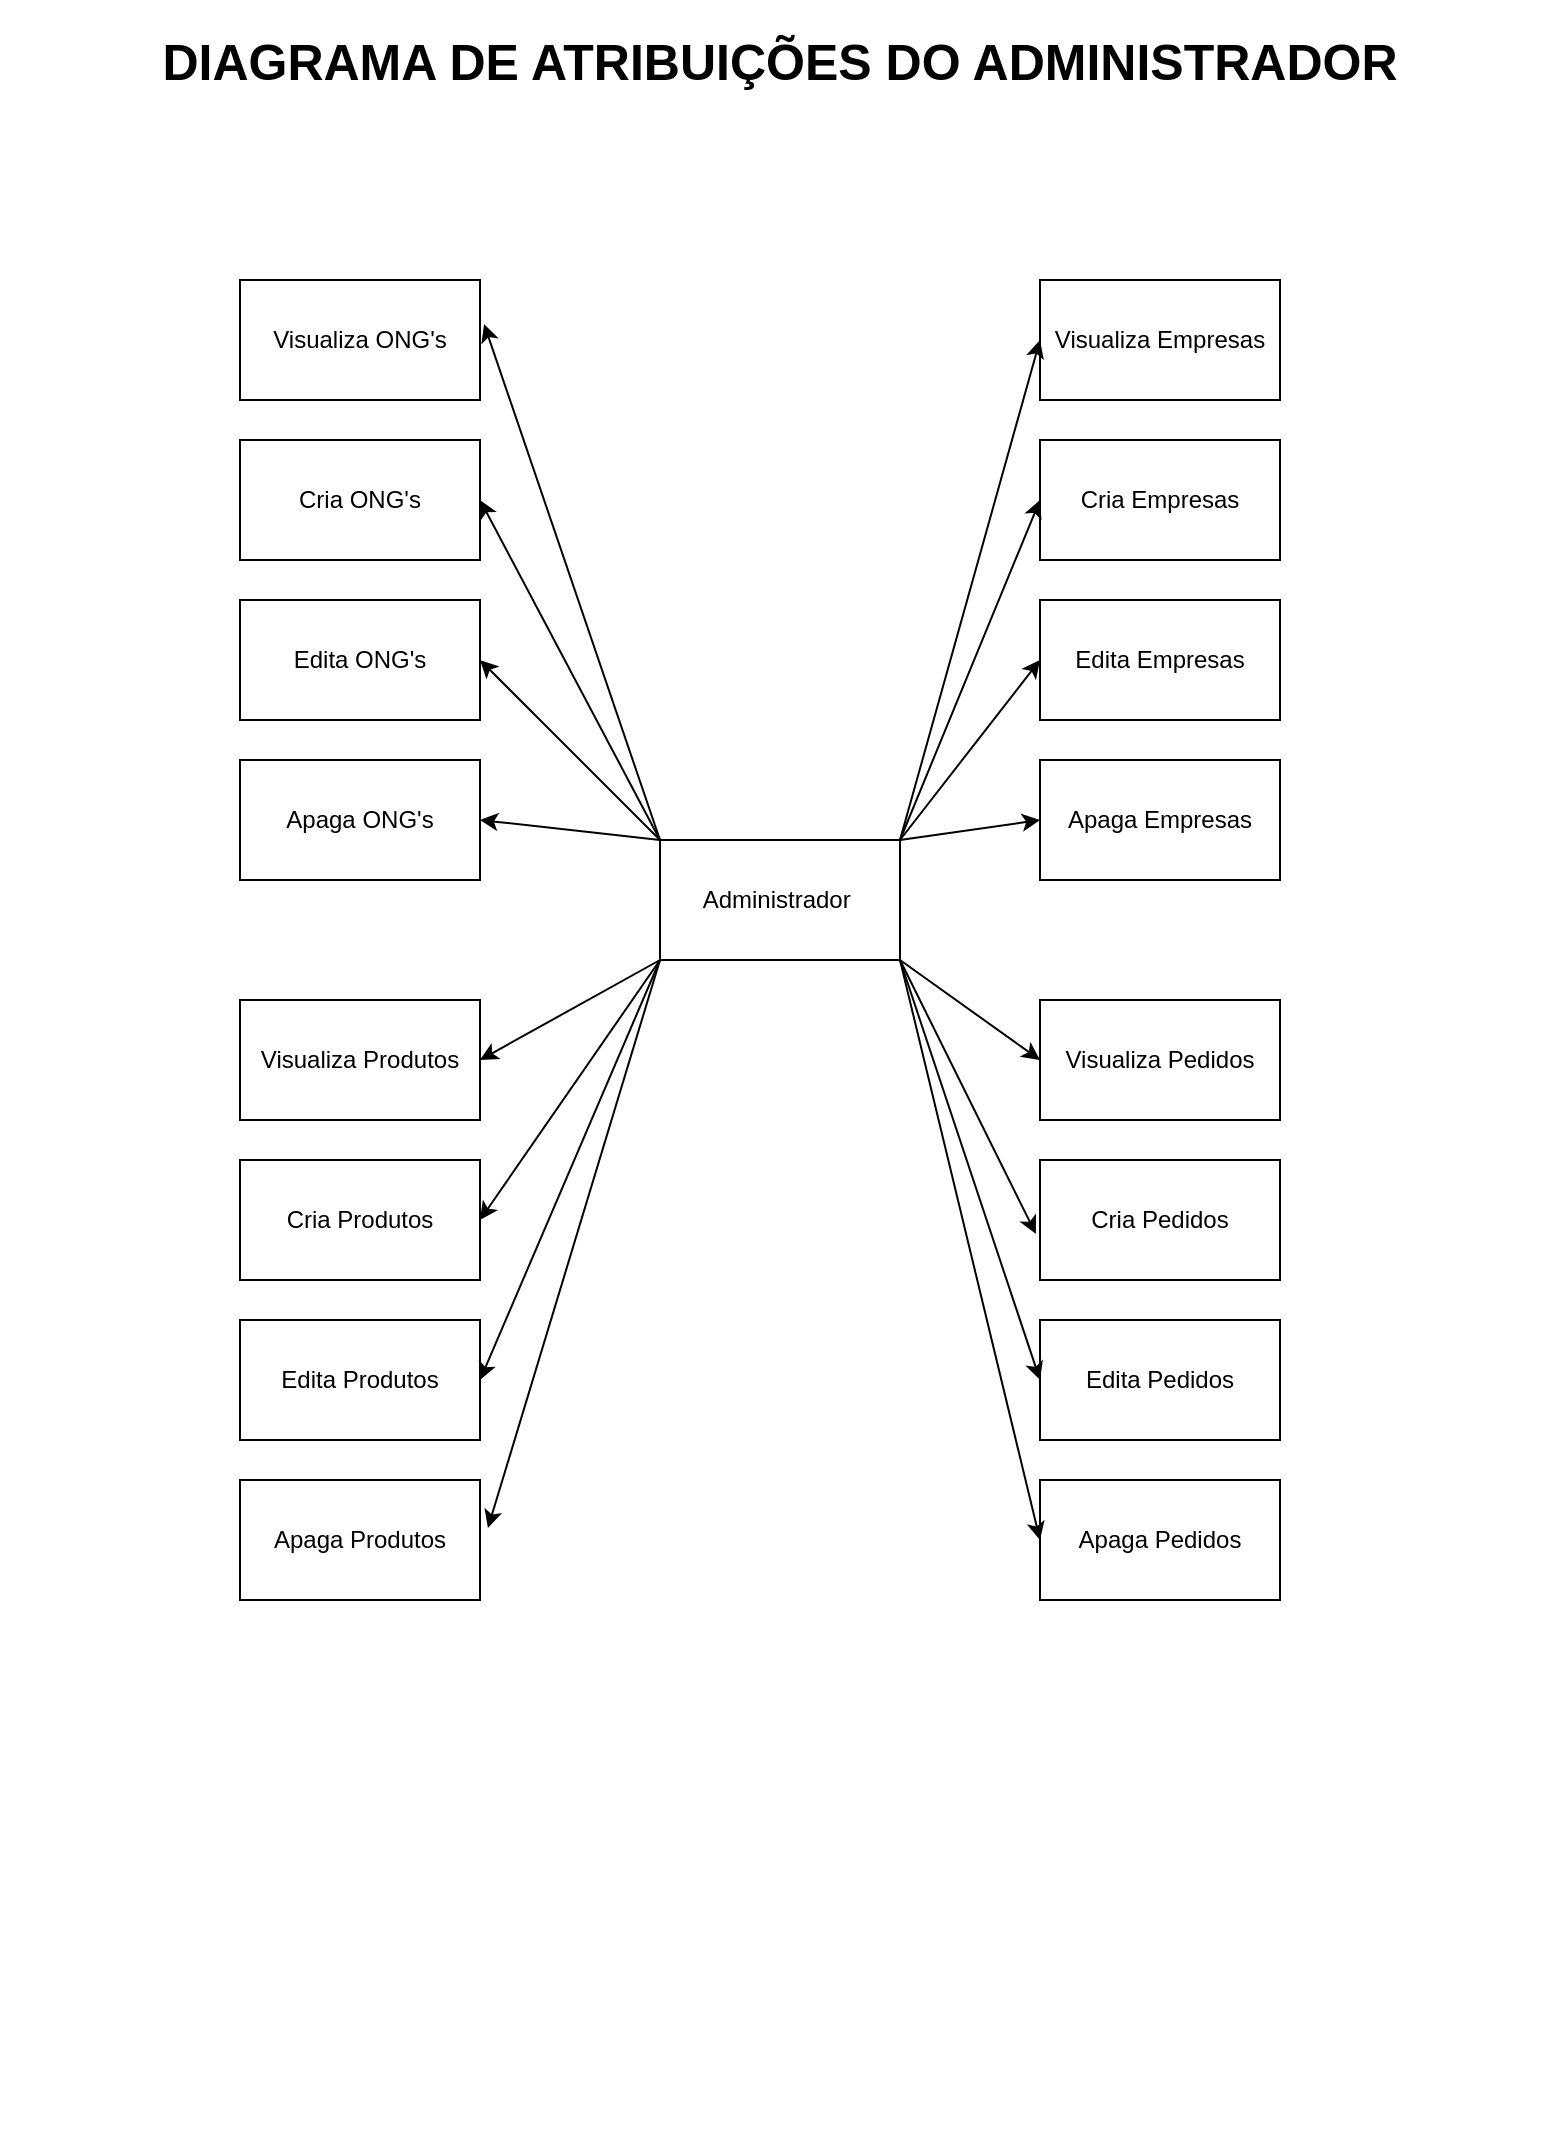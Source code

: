 <mxfile version="15.5.2" type="device"><diagram id="2AEKA1TRqBGtAIpCI091" name="Page-1"><mxGraphModel dx="1422" dy="762" grid="1" gridSize="10" guides="1" tooltips="1" connect="1" arrows="1" fold="1" page="1" pageScale="1" pageWidth="827" pageHeight="1169" math="0" shadow="0"><root><mxCell id="0"/><mxCell id="1" parent="0"/><mxCell id="-fTTPiIlv2aG5I2w7QIA-1" value="Administrador&amp;nbsp;" style="rounded=0;whiteSpace=wrap;html=1;" vertex="1" parent="1"><mxGeometry x="370" y="520" width="120" height="60" as="geometry"/></mxCell><mxCell id="-fTTPiIlv2aG5I2w7QIA-2" value="Cria Empresas" style="rounded=0;whiteSpace=wrap;html=1;" vertex="1" parent="1"><mxGeometry x="560" y="320" width="120" height="60" as="geometry"/></mxCell><mxCell id="-fTTPiIlv2aG5I2w7QIA-3" value="Edita Empresas" style="rounded=0;whiteSpace=wrap;html=1;" vertex="1" parent="1"><mxGeometry x="560" y="400" width="120" height="60" as="geometry"/></mxCell><mxCell id="-fTTPiIlv2aG5I2w7QIA-4" value="Apaga Empresas" style="rounded=0;whiteSpace=wrap;html=1;" vertex="1" parent="1"><mxGeometry x="560" y="480" width="120" height="60" as="geometry"/></mxCell><mxCell id="-fTTPiIlv2aG5I2w7QIA-5" value="Visualiza Empresas" style="rounded=0;whiteSpace=wrap;html=1;" vertex="1" parent="1"><mxGeometry x="560" y="240" width="120" height="60" as="geometry"/></mxCell><mxCell id="-fTTPiIlv2aG5I2w7QIA-6" value="Cria ONG's" style="rounded=0;whiteSpace=wrap;html=1;" vertex="1" parent="1"><mxGeometry x="160" y="320" width="120" height="60" as="geometry"/></mxCell><mxCell id="-fTTPiIlv2aG5I2w7QIA-7" value="Edita ONG's" style="rounded=0;whiteSpace=wrap;html=1;" vertex="1" parent="1"><mxGeometry x="160" y="400" width="120" height="60" as="geometry"/></mxCell><mxCell id="-fTTPiIlv2aG5I2w7QIA-8" value="Apaga ONG's" style="rounded=0;whiteSpace=wrap;html=1;" vertex="1" parent="1"><mxGeometry x="160" y="480" width="120" height="60" as="geometry"/></mxCell><mxCell id="-fTTPiIlv2aG5I2w7QIA-9" value="Visualiza ONG's" style="rounded=0;whiteSpace=wrap;html=1;" vertex="1" parent="1"><mxGeometry x="160" y="240" width="120" height="60" as="geometry"/></mxCell><mxCell id="-fTTPiIlv2aG5I2w7QIA-10" value="Cria Produtos" style="rounded=0;whiteSpace=wrap;html=1;" vertex="1" parent="1"><mxGeometry x="160" y="680" width="120" height="60" as="geometry"/></mxCell><mxCell id="-fTTPiIlv2aG5I2w7QIA-11" value="Edita Produtos" style="rounded=0;whiteSpace=wrap;html=1;" vertex="1" parent="1"><mxGeometry x="160" y="760" width="120" height="60" as="geometry"/></mxCell><mxCell id="-fTTPiIlv2aG5I2w7QIA-12" value="Apaga Produtos" style="rounded=0;whiteSpace=wrap;html=1;" vertex="1" parent="1"><mxGeometry x="160" y="840" width="120" height="60" as="geometry"/></mxCell><mxCell id="-fTTPiIlv2aG5I2w7QIA-13" value="Visualiza Produtos" style="rounded=0;whiteSpace=wrap;html=1;" vertex="1" parent="1"><mxGeometry x="160" y="600" width="120" height="60" as="geometry"/></mxCell><mxCell id="-fTTPiIlv2aG5I2w7QIA-14" value="Cria Pedidos" style="rounded=0;whiteSpace=wrap;html=1;" vertex="1" parent="1"><mxGeometry x="560" y="680" width="120" height="60" as="geometry"/></mxCell><mxCell id="-fTTPiIlv2aG5I2w7QIA-15" value="Edita Pedidos" style="rounded=0;whiteSpace=wrap;html=1;" vertex="1" parent="1"><mxGeometry x="560" y="760" width="120" height="60" as="geometry"/></mxCell><mxCell id="-fTTPiIlv2aG5I2w7QIA-16" value="Apaga Pedidos" style="rounded=0;whiteSpace=wrap;html=1;" vertex="1" parent="1"><mxGeometry x="560" y="840" width="120" height="60" as="geometry"/></mxCell><mxCell id="-fTTPiIlv2aG5I2w7QIA-17" value="Visualiza Pedidos" style="rounded=0;whiteSpace=wrap;html=1;" vertex="1" parent="1"><mxGeometry x="560" y="600" width="120" height="60" as="geometry"/></mxCell><mxCell id="-fTTPiIlv2aG5I2w7QIA-18" value="" style="endArrow=classic;html=1;rounded=0;exitX=0;exitY=0;exitDx=0;exitDy=0;entryX=1.017;entryY=0.367;entryDx=0;entryDy=0;entryPerimeter=0;" edge="1" parent="1" source="-fTTPiIlv2aG5I2w7QIA-1" target="-fTTPiIlv2aG5I2w7QIA-9"><mxGeometry width="50" height="50" relative="1" as="geometry"><mxPoint x="414" y="590" as="sourcePoint"/><mxPoint x="464" y="540" as="targetPoint"/></mxGeometry></mxCell><mxCell id="-fTTPiIlv2aG5I2w7QIA-21" value="" style="endArrow=classic;html=1;rounded=0;entryX=0;entryY=0.5;entryDx=0;entryDy=0;exitX=1;exitY=0;exitDx=0;exitDy=0;" edge="1" parent="1" source="-fTTPiIlv2aG5I2w7QIA-1" target="-fTTPiIlv2aG5I2w7QIA-5"><mxGeometry width="50" height="50" relative="1" as="geometry"><mxPoint x="414" y="590" as="sourcePoint"/><mxPoint x="464" y="540" as="targetPoint"/></mxGeometry></mxCell><mxCell id="-fTTPiIlv2aG5I2w7QIA-22" value="" style="endArrow=classic;html=1;rounded=0;entryX=0;entryY=0.5;entryDx=0;entryDy=0;exitX=1;exitY=0;exitDx=0;exitDy=0;" edge="1" parent="1" source="-fTTPiIlv2aG5I2w7QIA-1" target="-fTTPiIlv2aG5I2w7QIA-2"><mxGeometry width="50" height="50" relative="1" as="geometry"><mxPoint x="464" y="520" as="sourcePoint"/><mxPoint x="464" y="540" as="targetPoint"/></mxGeometry></mxCell><mxCell id="-fTTPiIlv2aG5I2w7QIA-23" value="" style="endArrow=classic;html=1;rounded=0;exitX=0;exitY=0;exitDx=0;exitDy=0;entryX=1;entryY=0.5;entryDx=0;entryDy=0;" edge="1" parent="1" source="-fTTPiIlv2aG5I2w7QIA-1" target="-fTTPiIlv2aG5I2w7QIA-6"><mxGeometry width="50" height="50" relative="1" as="geometry"><mxPoint x="414" y="590" as="sourcePoint"/><mxPoint x="464" y="540" as="targetPoint"/></mxGeometry></mxCell><mxCell id="-fTTPiIlv2aG5I2w7QIA-27" value="" style="endArrow=classic;html=1;rounded=0;exitX=0;exitY=0;exitDx=0;exitDy=0;entryX=1;entryY=0.5;entryDx=0;entryDy=0;" edge="1" parent="1" source="-fTTPiIlv2aG5I2w7QIA-1" target="-fTTPiIlv2aG5I2w7QIA-7"><mxGeometry width="50" height="50" relative="1" as="geometry"><mxPoint x="414" y="590" as="sourcePoint"/><mxPoint x="464" y="540" as="targetPoint"/></mxGeometry></mxCell><mxCell id="-fTTPiIlv2aG5I2w7QIA-28" value="" style="endArrow=classic;html=1;rounded=0;exitX=0;exitY=0;exitDx=0;exitDy=0;entryX=1;entryY=0.5;entryDx=0;entryDy=0;" edge="1" parent="1" source="-fTTPiIlv2aG5I2w7QIA-1" target="-fTTPiIlv2aG5I2w7QIA-8"><mxGeometry width="50" height="50" relative="1" as="geometry"><mxPoint x="414" y="590" as="sourcePoint"/><mxPoint x="464" y="540" as="targetPoint"/></mxGeometry></mxCell><mxCell id="-fTTPiIlv2aG5I2w7QIA-29" value="" style="endArrow=classic;html=1;rounded=0;exitX=1;exitY=0;exitDx=0;exitDy=0;entryX=0;entryY=0.5;entryDx=0;entryDy=0;" edge="1" parent="1" source="-fTTPiIlv2aG5I2w7QIA-1" target="-fTTPiIlv2aG5I2w7QIA-3"><mxGeometry width="50" height="50" relative="1" as="geometry"><mxPoint x="414" y="490" as="sourcePoint"/><mxPoint x="464" y="440" as="targetPoint"/></mxGeometry></mxCell><mxCell id="-fTTPiIlv2aG5I2w7QIA-30" value="" style="endArrow=classic;html=1;rounded=0;exitX=1;exitY=0;exitDx=0;exitDy=0;entryX=0;entryY=0.5;entryDx=0;entryDy=0;" edge="1" parent="1" source="-fTTPiIlv2aG5I2w7QIA-1" target="-fTTPiIlv2aG5I2w7QIA-4"><mxGeometry width="50" height="50" relative="1" as="geometry"><mxPoint x="414" y="490" as="sourcePoint"/><mxPoint x="464" y="440" as="targetPoint"/></mxGeometry></mxCell><mxCell id="-fTTPiIlv2aG5I2w7QIA-31" value="" style="endArrow=classic;html=1;rounded=0;exitX=0;exitY=1;exitDx=0;exitDy=0;entryX=1;entryY=0.5;entryDx=0;entryDy=0;" edge="1" parent="1" source="-fTTPiIlv2aG5I2w7QIA-1" target="-fTTPiIlv2aG5I2w7QIA-13"><mxGeometry width="50" height="50" relative="1" as="geometry"><mxPoint x="414" y="490" as="sourcePoint"/><mxPoint x="464" y="440" as="targetPoint"/></mxGeometry></mxCell><mxCell id="-fTTPiIlv2aG5I2w7QIA-32" value="" style="endArrow=classic;html=1;rounded=0;exitX=0;exitY=1;exitDx=0;exitDy=0;entryX=1;entryY=0.5;entryDx=0;entryDy=0;" edge="1" parent="1" source="-fTTPiIlv2aG5I2w7QIA-1" target="-fTTPiIlv2aG5I2w7QIA-10"><mxGeometry width="50" height="50" relative="1" as="geometry"><mxPoint x="414" y="490" as="sourcePoint"/><mxPoint x="464" y="440" as="targetPoint"/></mxGeometry></mxCell><mxCell id="-fTTPiIlv2aG5I2w7QIA-34" value="" style="endArrow=classic;html=1;rounded=0;exitX=0;exitY=1;exitDx=0;exitDy=0;entryX=1;entryY=0.5;entryDx=0;entryDy=0;" edge="1" parent="1" source="-fTTPiIlv2aG5I2w7QIA-1" target="-fTTPiIlv2aG5I2w7QIA-11"><mxGeometry width="50" height="50" relative="1" as="geometry"><mxPoint x="414" y="490" as="sourcePoint"/><mxPoint x="464" y="440" as="targetPoint"/></mxGeometry></mxCell><mxCell id="-fTTPiIlv2aG5I2w7QIA-35" value="" style="endArrow=classic;html=1;rounded=0;entryX=1.033;entryY=0.4;entryDx=0;entryDy=0;entryPerimeter=0;" edge="1" parent="1" target="-fTTPiIlv2aG5I2w7QIA-12"><mxGeometry width="50" height="50" relative="1" as="geometry"><mxPoint x="370" y="580" as="sourcePoint"/><mxPoint x="464" y="640" as="targetPoint"/></mxGeometry></mxCell><mxCell id="-fTTPiIlv2aG5I2w7QIA-36" value="" style="endArrow=classic;html=1;rounded=0;exitX=1;exitY=1;exitDx=0;exitDy=0;entryX=0;entryY=0.5;entryDx=0;entryDy=0;" edge="1" parent="1" source="-fTTPiIlv2aG5I2w7QIA-1" target="-fTTPiIlv2aG5I2w7QIA-17"><mxGeometry width="50" height="50" relative="1" as="geometry"><mxPoint x="464" y="583" as="sourcePoint"/><mxPoint x="464" y="540" as="targetPoint"/></mxGeometry></mxCell><mxCell id="-fTTPiIlv2aG5I2w7QIA-37" value="" style="endArrow=classic;html=1;rounded=0;exitX=1;exitY=1;exitDx=0;exitDy=0;entryX=-0.017;entryY=0.617;entryDx=0;entryDy=0;entryPerimeter=0;" edge="1" parent="1" source="-fTTPiIlv2aG5I2w7QIA-1" target="-fTTPiIlv2aG5I2w7QIA-14"><mxGeometry width="50" height="50" relative="1" as="geometry"><mxPoint x="414" y="590" as="sourcePoint"/><mxPoint x="464" y="540" as="targetPoint"/></mxGeometry></mxCell><mxCell id="-fTTPiIlv2aG5I2w7QIA-38" value="" style="endArrow=classic;html=1;rounded=0;exitX=1;exitY=1;exitDx=0;exitDy=0;entryX=0;entryY=0.5;entryDx=0;entryDy=0;" edge="1" parent="1" source="-fTTPiIlv2aG5I2w7QIA-1" target="-fTTPiIlv2aG5I2w7QIA-15"><mxGeometry width="50" height="50" relative="1" as="geometry"><mxPoint x="414" y="590" as="sourcePoint"/><mxPoint x="464" y="540" as="targetPoint"/></mxGeometry></mxCell><mxCell id="-fTTPiIlv2aG5I2w7QIA-39" value="" style="endArrow=classic;html=1;rounded=0;entryX=0;entryY=0.5;entryDx=0;entryDy=0;exitX=1;exitY=1;exitDx=0;exitDy=0;" edge="1" parent="1" source="-fTTPiIlv2aG5I2w7QIA-1" target="-fTTPiIlv2aG5I2w7QIA-16"><mxGeometry width="50" height="50" relative="1" as="geometry"><mxPoint x="474" y="580" as="sourcePoint"/><mxPoint x="464" y="540" as="targetPoint"/></mxGeometry></mxCell><mxCell id="-fTTPiIlv2aG5I2w7QIA-40" value="" style="rounded=0;whiteSpace=wrap;html=1;" vertex="1" parent="1"><mxGeometry x="470" y="290" as="geometry"/></mxCell><mxCell id="-fTTPiIlv2aG5I2w7QIA-41" value="&lt;h1&gt;&lt;font style=&quot;font-size: 25px&quot;&gt;DIAGRAMA DE ATRIBUIÇÕES DO ADMINISTRADOR&lt;/font&gt;&lt;/h1&gt;" style="text;html=1;strokeColor=none;fillColor=none;spacing=5;spacingTop=-20;whiteSpace=wrap;overflow=hidden;rounded=0;align=center;" vertex="1" parent="1"><mxGeometry x="40" y="110" width="780" height="60" as="geometry"/></mxCell><mxCell id="-fTTPiIlv2aG5I2w7QIA-42" value="" style="rounded=0;whiteSpace=wrap;html=1;fontSize=25;align=center;opacity=0;" vertex="1" parent="1"><mxGeometry x="760" y="1139" width="10" height="30" as="geometry"/></mxCell></root></mxGraphModel></diagram></mxfile>
